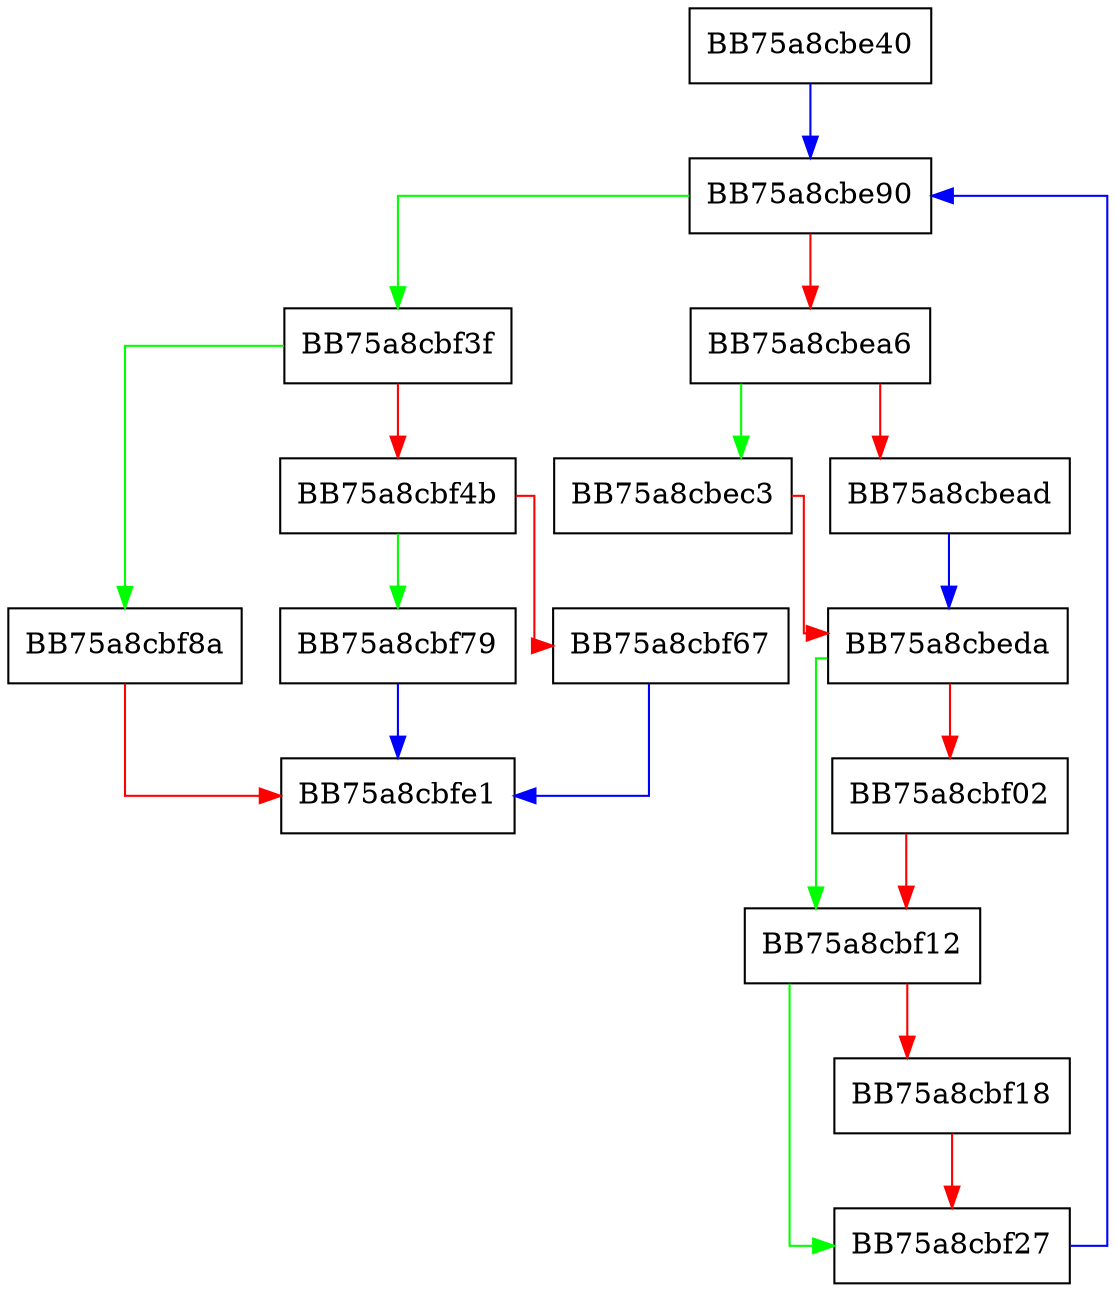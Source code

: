 digraph flatten_config_helper {
  node [shape="box"];
  graph [splines=ortho];
  BB75a8cbe40 -> BB75a8cbe90 [color="blue"];
  BB75a8cbe90 -> BB75a8cbf3f [color="green"];
  BB75a8cbe90 -> BB75a8cbea6 [color="red"];
  BB75a8cbea6 -> BB75a8cbec3 [color="green"];
  BB75a8cbea6 -> BB75a8cbead [color="red"];
  BB75a8cbead -> BB75a8cbeda [color="blue"];
  BB75a8cbec3 -> BB75a8cbeda [color="red"];
  BB75a8cbeda -> BB75a8cbf12 [color="green"];
  BB75a8cbeda -> BB75a8cbf02 [color="red"];
  BB75a8cbf02 -> BB75a8cbf12 [color="red"];
  BB75a8cbf12 -> BB75a8cbf27 [color="green"];
  BB75a8cbf12 -> BB75a8cbf18 [color="red"];
  BB75a8cbf18 -> BB75a8cbf27 [color="red"];
  BB75a8cbf27 -> BB75a8cbe90 [color="blue"];
  BB75a8cbf3f -> BB75a8cbf8a [color="green"];
  BB75a8cbf3f -> BB75a8cbf4b [color="red"];
  BB75a8cbf4b -> BB75a8cbf79 [color="green"];
  BB75a8cbf4b -> BB75a8cbf67 [color="red"];
  BB75a8cbf67 -> BB75a8cbfe1 [color="blue"];
  BB75a8cbf79 -> BB75a8cbfe1 [color="blue"];
  BB75a8cbf8a -> BB75a8cbfe1 [color="red"];
}